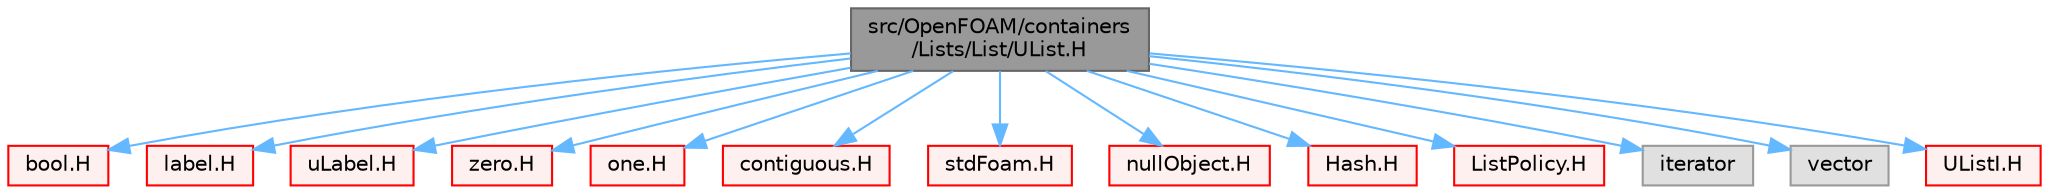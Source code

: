 digraph "src/OpenFOAM/containers/Lists/List/UList.H"
{
 // LATEX_PDF_SIZE
  bgcolor="transparent";
  edge [fontname=Helvetica,fontsize=10,labelfontname=Helvetica,labelfontsize=10];
  node [fontname=Helvetica,fontsize=10,shape=box,height=0.2,width=0.4];
  Node1 [id="Node000001",label="src/OpenFOAM/containers\l/Lists/List/UList.H",height=0.2,width=0.4,color="gray40", fillcolor="grey60", style="filled", fontcolor="black",tooltip=" "];
  Node1 -> Node2 [id="edge1_Node000001_Node000002",color="steelblue1",style="solid",tooltip=" "];
  Node2 [id="Node000002",label="bool.H",height=0.2,width=0.4,color="red", fillcolor="#FFF0F0", style="filled",URL="$bool_8H.html",tooltip="System bool."];
  Node1 -> Node7 [id="edge2_Node000001_Node000007",color="steelblue1",style="solid",tooltip=" "];
  Node7 [id="Node000007",label="label.H",height=0.2,width=0.4,color="red", fillcolor="#FFF0F0", style="filled",URL="$label_8H.html",tooltip=" "];
  Node1 -> Node26 [id="edge3_Node000001_Node000026",color="steelblue1",style="solid",tooltip=" "];
  Node26 [id="Node000026",label="uLabel.H",height=0.2,width=0.4,color="red", fillcolor="#FFF0F0", style="filled",URL="$uLabel_8H.html",tooltip=" "];
  Node1 -> Node32 [id="edge4_Node000001_Node000032",color="steelblue1",style="solid",tooltip=" "];
  Node32 [id="Node000032",label="zero.H",height=0.2,width=0.4,color="red", fillcolor="#FFF0F0", style="filled",URL="$zero_8H.html",tooltip=" "];
  Node1 -> Node42 [id="edge5_Node000001_Node000042",color="steelblue1",style="solid",tooltip=" "];
  Node42 [id="Node000042",label="one.H",height=0.2,width=0.4,color="red", fillcolor="#FFF0F0", style="filled",URL="$one_8H.html",tooltip=" "];
  Node1 -> Node44 [id="edge6_Node000001_Node000044",color="steelblue1",style="solid",tooltip=" "];
  Node44 [id="Node000044",label="contiguous.H",height=0.2,width=0.4,color="red", fillcolor="#FFF0F0", style="filled",URL="$contiguous_8H.html",tooltip=" "];
  Node1 -> Node46 [id="edge7_Node000001_Node000046",color="steelblue1",style="solid",tooltip=" "];
  Node46 [id="Node000046",label="stdFoam.H",height=0.2,width=0.4,color="red", fillcolor="#FFF0F0", style="filled",URL="$stdFoam_8H.html",tooltip="Includes some standard C++ headers, defines global macros and templates used in multiple places by Op..."];
  Node1 -> Node51 [id="edge8_Node000001_Node000051",color="steelblue1",style="solid",tooltip=" "];
  Node51 [id="Node000051",label="nullObject.H",height=0.2,width=0.4,color="red", fillcolor="#FFF0F0", style="filled",URL="$nullObject_8H.html",tooltip=" "];
  Node1 -> Node52 [id="edge9_Node000001_Node000052",color="steelblue1",style="solid",tooltip=" "];
  Node52 [id="Node000052",label="Hash.H",height=0.2,width=0.4,color="red", fillcolor="#FFF0F0", style="filled",URL="$Hash_8H.html",tooltip=" "];
  Node1 -> Node53 [id="edge10_Node000001_Node000053",color="steelblue1",style="solid",tooltip=" "];
  Node53 [id="Node000053",label="ListPolicy.H",height=0.2,width=0.4,color="red", fillcolor="#FFF0F0", style="filled",URL="$ListPolicy_8H.html",tooltip=" "];
  Node1 -> Node54 [id="edge11_Node000001_Node000054",color="steelblue1",style="solid",tooltip=" "];
  Node54 [id="Node000054",label="iterator",height=0.2,width=0.4,color="grey60", fillcolor="#E0E0E0", style="filled",tooltip=" "];
  Node1 -> Node55 [id="edge12_Node000001_Node000055",color="steelblue1",style="solid",tooltip=" "];
  Node55 [id="Node000055",label="vector",height=0.2,width=0.4,color="grey60", fillcolor="#E0E0E0", style="filled",tooltip=" "];
  Node1 -> Node56 [id="edge13_Node000001_Node000056",color="steelblue1",style="solid",tooltip=" "];
  Node56 [id="Node000056",label="UListI.H",height=0.2,width=0.4,color="red", fillcolor="#FFF0F0", style="filled",URL="$UListI_8H.html",tooltip=" "];
}
